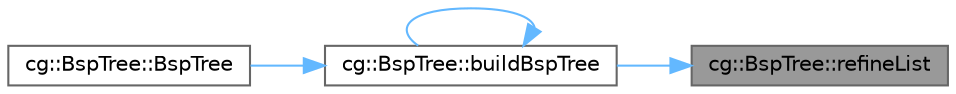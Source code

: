 digraph "cg::BspTree::refineList"
{
 // LATEX_PDF_SIZE
  bgcolor="transparent";
  edge [fontname=Helvetica,fontsize=10,labelfontname=Helvetica,labelfontsize=10];
  node [fontname=Helvetica,fontsize=10,shape=box,height=0.2,width=0.4];
  rankdir="RL";
  Node1 [id="Node000001",label="cg::BspTree::refineList",height=0.2,width=0.4,color="gray40", fillcolor="grey60", style="filled", fontcolor="black",tooltip=" "];
  Node1 -> Node2 [id="edge1_Node000001_Node000002",dir="back",color="steelblue1",style="solid",tooltip=" "];
  Node2 [id="Node000002",label="cg::BspTree::buildBspTree",height=0.2,width=0.4,color="grey40", fillcolor="white", style="filled",URL="$classcg_1_1_bsp_tree.html#a7d12db29d1caa944be81a2c606a575bf",tooltip=" "];
  Node2 -> Node3 [id="edge2_Node000002_Node000003",dir="back",color="steelblue1",style="solid",tooltip=" "];
  Node3 [id="Node000003",label="cg::BspTree::BspTree",height=0.2,width=0.4,color="grey40", fillcolor="white", style="filled",URL="$classcg_1_1_bsp_tree.html#ab67984f3357679ee9fff53f0ec13e1f4",tooltip=" "];
  Node2 -> Node2 [id="edge3_Node000002_Node000002",dir="back",color="steelblue1",style="solid",tooltip=" "];
}
